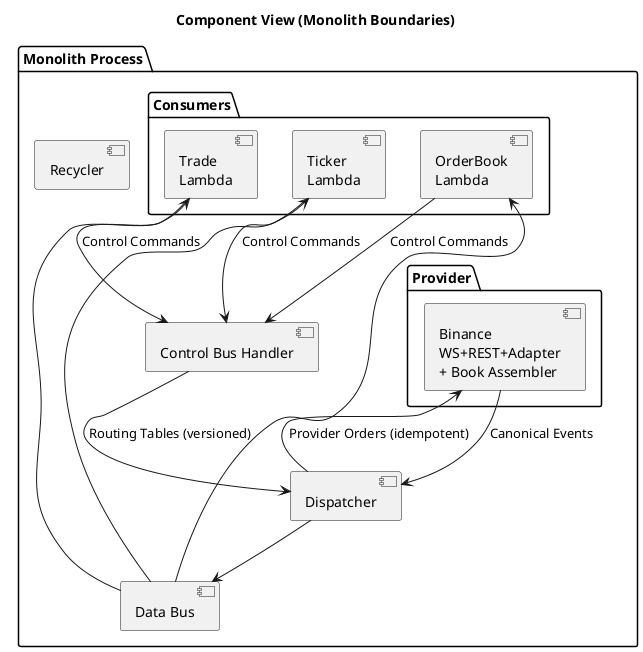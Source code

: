 @startuml
title Component View (Monolith Boundaries)

package "Monolith Process" {
  [Control Bus Handler] as Ctrl
  [Dispatcher] as Disp
  [Data Bus] as DBus
  [Recycler] as Recycler

  package "Provider" {
    component "Binance\nWS+REST+Adapter\n+ Book Assembler" as PO
  }

  package "Consumers" {
    component "Trade\nLambda" as Trade
    component "Ticker\nLambda" as Ticker
    component "OrderBook\nLambda" as OrderBook
  }
}

PO --> Disp : Canonical Events
Disp --> DBus
DBus --> Trade
DBus --> Ticker
DBus --> OrderBook

Trade --> Ctrl : Control Commands
Ticker --> Ctrl : Control Commands
OrderBook --> Ctrl : Control Commands
Ctrl --> Disp : Routing Tables (versioned)

Disp --> PO : Provider Orders (idempotent)

@enduml
